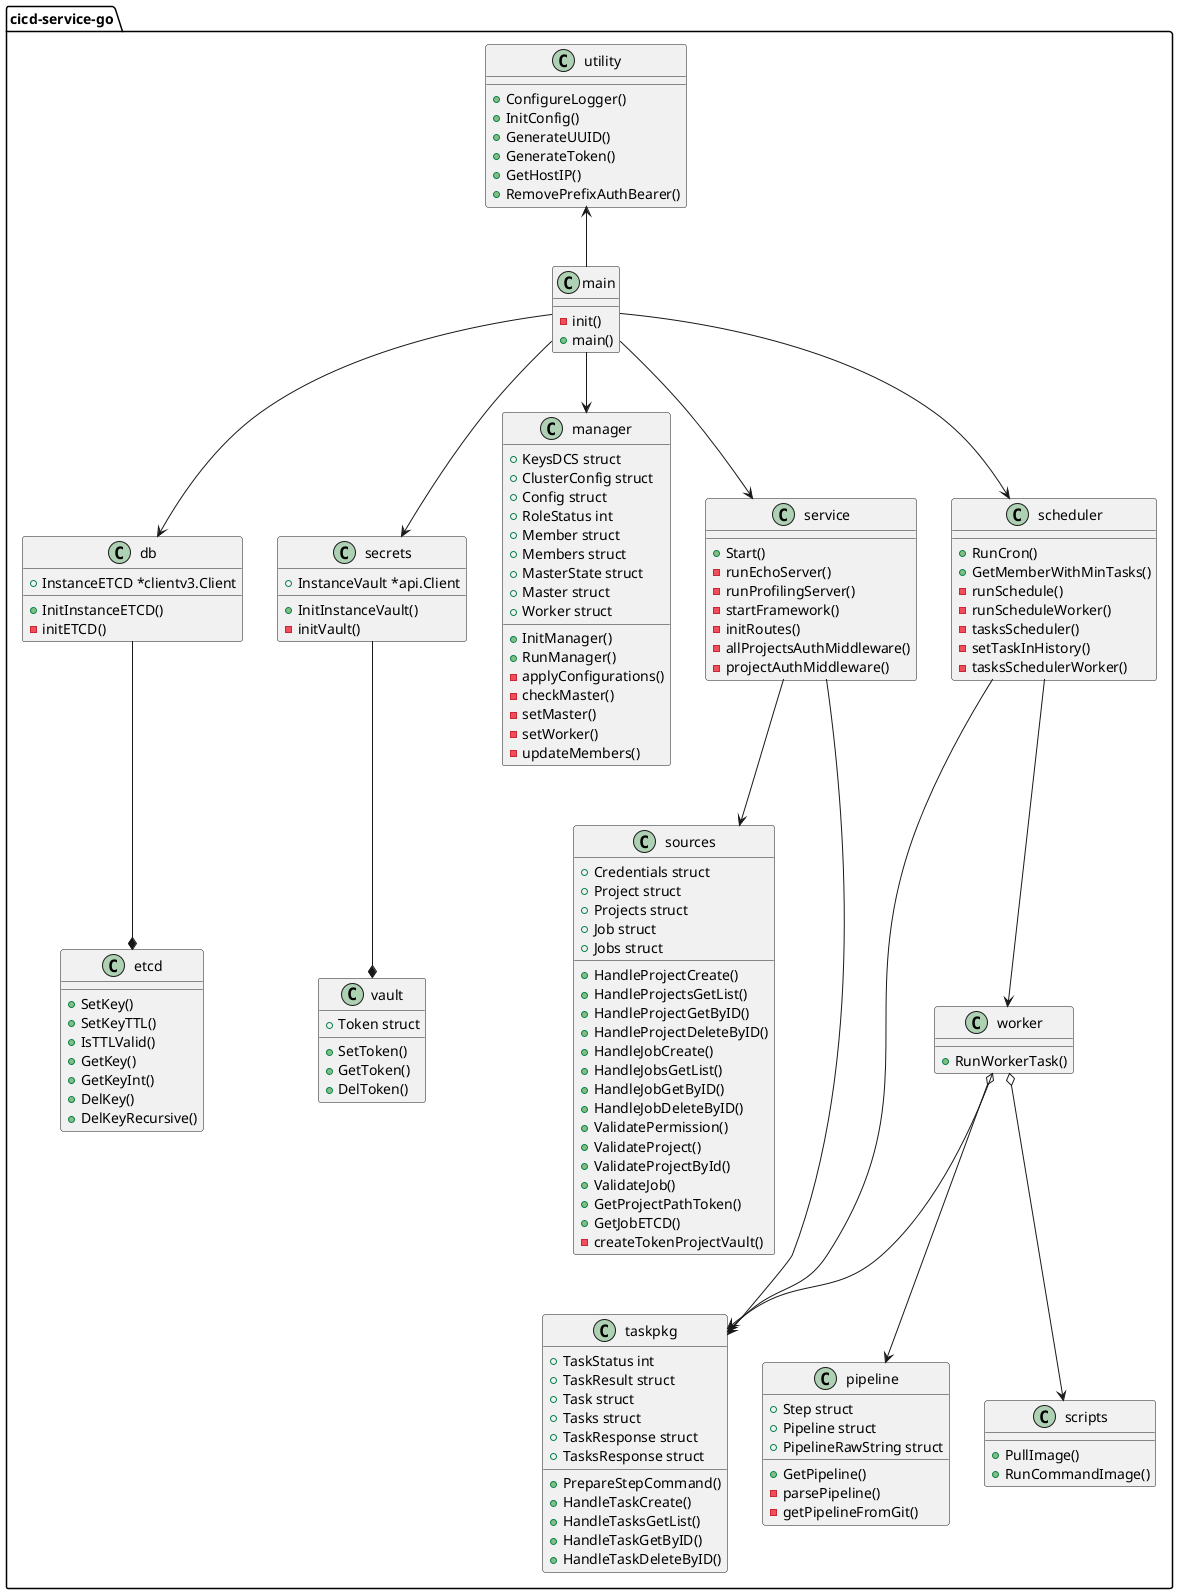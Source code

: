@startuml
package "cicd-service-go" {
    top to bottom direction

    class utility {
        +ConfigureLogger()
        +InitConfig()
        +GenerateUUID()
        +GenerateToken()
        +GetHostIP()
        +RemovePrefixAuthBearer()
    }

    class db {
        +InstanceETCD *clientv3.Client
        +InitInstanceETCD()
        -initETCD()
    }

    class secrets {
        +InstanceVault *api.Client
        +InitInstanceVault()
        -initVault()
    }

    class etcd {
        +SetKey()
        +SetKeyTTL()
        +IsTTLValid()
        +GetKey()
        +GetKeyInt()
        +DelKey()
        +DelKeyRecursive()
    }

    class vault {
        +Token struct
        +SetToken()
        +GetToken()
        +DelToken()
    }

    class main {
        -init()
        +main()
    }

    class manager {
        +KeysDCS struct
        +ClusterConfig struct
        +Config struct
        +RoleStatus int
        +Member struct
        +Members struct
        +MasterState struct
        +Master struct
        +Worker struct
        +InitManager()
        +RunManager()
        - applyConfigurations()
        - checkMaster()
        - setMaster()
        - setWorker()
        - updateMembers()
'        - setConfigETCD()
'        - setMasterETCD()
'        - delMemberETCD()
'        - setMembersETCD()
'        - delMembersETCD()
'        - setWorkerETCD()
    }

    class service {
        +Start()
        -runEchoServer()
        -runProfilingServer()
        -startFramework()
        -initRoutes()
        -allProjectsAuthMiddleware()
        -projectAuthMiddleware()
    }

    class scheduler {
        +RunCron()
        +GetMemberWithMinTasks()
        -runSchedule()
        -runScheduleWorker()
        -tasksScheduler()
        -setTaskInHistory()
        -tasksSchedulerWorker()
    }

    class sources {
        +Credentials struct
        +Project struct
        +Projects struct
        +Job struct
        +Jobs struct
        +HandleProjectCreate()
        +HandleProjectsGetList()
        +HandleProjectGetByID()
        +HandleProjectDeleteByID()
        +HandleJobCreate()
        +HandleJobsGetList()
        +HandleJobGetByID()
        +HandleJobDeleteByID()
        +ValidatePermission()
        +ValidateProject()
        +ValidateProjectById()
        +ValidateJob()
        +GetProjectPathToken()
        + GetJobETCD()
'        - createProjectETCD()
'        - deleteProjectETCD()
'        - getJobsETCD()
'        - createJobETCD()
'        - deleteJobETCD()
        - createTokenProjectVault()
    }

    class taskpkg {
        +TaskStatus int
        +TaskResult struct
        +Task struct
        +Tasks struct
        +TaskResponse struct
        +TasksResponse struct
        +PrepareStepCommand()
        +HandleTaskCreate()
        +HandleTasksGetList()
        +HandleTaskGetByID()
        +HandleTaskDeleteByID()
'        - getTaskByProjectETCD()
'        - setTaskByProjectETCD()
'        - markerDelTaskByProjectETCD()
'        - getTasksETCD()
'        - setTasksETCD()
'        - getTasksByProjectETCD()
    }

    class worker {
        +RunWorkerTask()
    }

    class pipeline {
        +Step struct
        +Pipeline struct
        +PipelineRawString struct
        +GetPipeline()
        -parsePipeline()
        -getPipelineFromGit()
    }

    class scripts {
        +PullImage()
        +RunCommandImage()
    }

    main -u-> utility
    main --> db
    main --> secrets
    main --> manager
    main --> scheduler
    main --> service

'    service -d-> vault
    service --> sources
    service --> taskpkg

'    manager -d-> etcd
'    manager -d-> utility

    scheduler --> worker
    scheduler --> taskpkg
'    scheduler -d-> manager
'    scheduler -d->  etcd


'    db -d-> utility
'    etcd *-- db
    db --* etcd
'
'    secrets -d-> utility
'    vault *-- secrets
    secrets --* vault
'
'
'
'    worker --> sources
    worker --> taskpkg
    worker o--> pipeline
    worker o--> scripts
'    worker -d-> utility
}

@enduml
